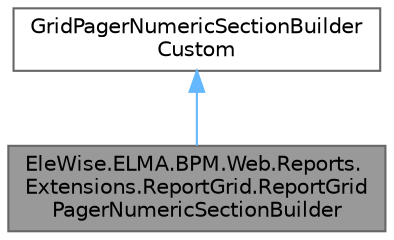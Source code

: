 digraph "EleWise.ELMA.BPM.Web.Reports.Extensions.ReportGrid.ReportGridPagerNumericSectionBuilder"
{
 // LATEX_PDF_SIZE
  bgcolor="transparent";
  edge [fontname=Helvetica,fontsize=10,labelfontname=Helvetica,labelfontsize=10];
  node [fontname=Helvetica,fontsize=10,shape=box,height=0.2,width=0.4];
  Node1 [id="Node000001",label="EleWise.ELMA.BPM.Web.Reports.\lExtensions.ReportGrid.ReportGrid\lPagerNumericSectionBuilder",height=0.2,width=0.4,color="gray40", fillcolor="grey60", style="filled", fontcolor="black",tooltip="Секция для отрисовки номеров страниц"];
  Node2 -> Node1 [id="edge1_Node000001_Node000002",dir="back",color="steelblue1",style="solid",tooltip=" "];
  Node2 [id="Node000002",label="GridPagerNumericSectionBuilder\lCustom",height=0.2,width=0.4,color="gray40", fillcolor="white", style="filled",tooltip=" "];
}
